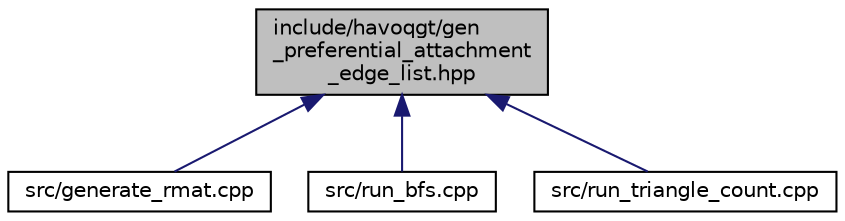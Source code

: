 digraph "include/havoqgt/gen_preferential_attachment_edge_list.hpp"
{
  edge [fontname="Helvetica",fontsize="10",labelfontname="Helvetica",labelfontsize="10"];
  node [fontname="Helvetica",fontsize="10",shape=record];
  Node1 [label="include/havoqgt/gen\l_preferential_attachment\l_edge_list.hpp",height=0.2,width=0.4,color="black", fillcolor="grey75", style="filled", fontcolor="black"];
  Node1 -> Node2 [dir="back",color="midnightblue",fontsize="10",style="solid",fontname="Helvetica"];
  Node2 [label="src/generate_rmat.cpp",height=0.2,width=0.4,color="black", fillcolor="white", style="filled",URL="$generate__rmat_8cpp.html"];
  Node1 -> Node3 [dir="back",color="midnightblue",fontsize="10",style="solid",fontname="Helvetica"];
  Node3 [label="src/run_bfs.cpp",height=0.2,width=0.4,color="black", fillcolor="white", style="filled",URL="$run__bfs_8cpp.html"];
  Node1 -> Node4 [dir="back",color="midnightblue",fontsize="10",style="solid",fontname="Helvetica"];
  Node4 [label="src/run_triangle_count.cpp",height=0.2,width=0.4,color="black", fillcolor="white", style="filled",URL="$run__triangle__count_8cpp.html"];
}
